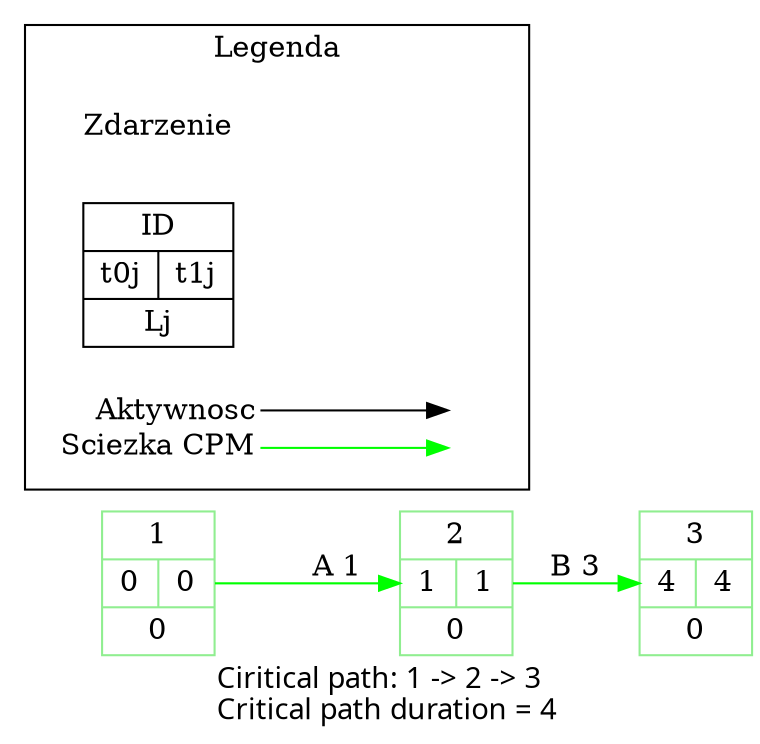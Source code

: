 digraph G { 
rankdir="LR";
struct1[shape=record,label="1|{0|0}| 0", color=lightgreen];struct1 -> struct2[color=green, label="A 1"];
struct2[shape=record,label="2|{1|1}| 0", color=lightgreen];struct2 -> struct3[color=green, label="B 3"];
struct3[shape=record,label="3|{4|4}| 0", color=lightgreen];node [shape=plaintext]
subgraph cluster_01 { 
label = "Legenda";
Zdarzenie
struct [shape=record,label="ID|{t0j|t1j}| Lj"]
key [label=<<table border="0" cellpadding="1" cellspacing="0" cellborder="0">
<tr><td align="right" port="i1">Aktywnosc</td></tr>
<tr><td align="right" port="i2">Sciezka CPM</td></tr>
</table>>]key2 [label=<<table border="0" cellpadding="1" cellspacing="0" cellborder="0">
<tr><td port="i1">&nbsp;</td></tr>
<tr><td port="i2">&nbsp;</td></tr>
</table>>]
key:i1:e -> key2:i1:w
key:i2:e -> key2:i2:w [color=green]

struct [shape=record,label="ID|{t0j|t1j}|Lj"];
}
label="Ciritical path: 1 -> 2 -> 3
  Critical path duration = 4"
fontname="Calibri"

}